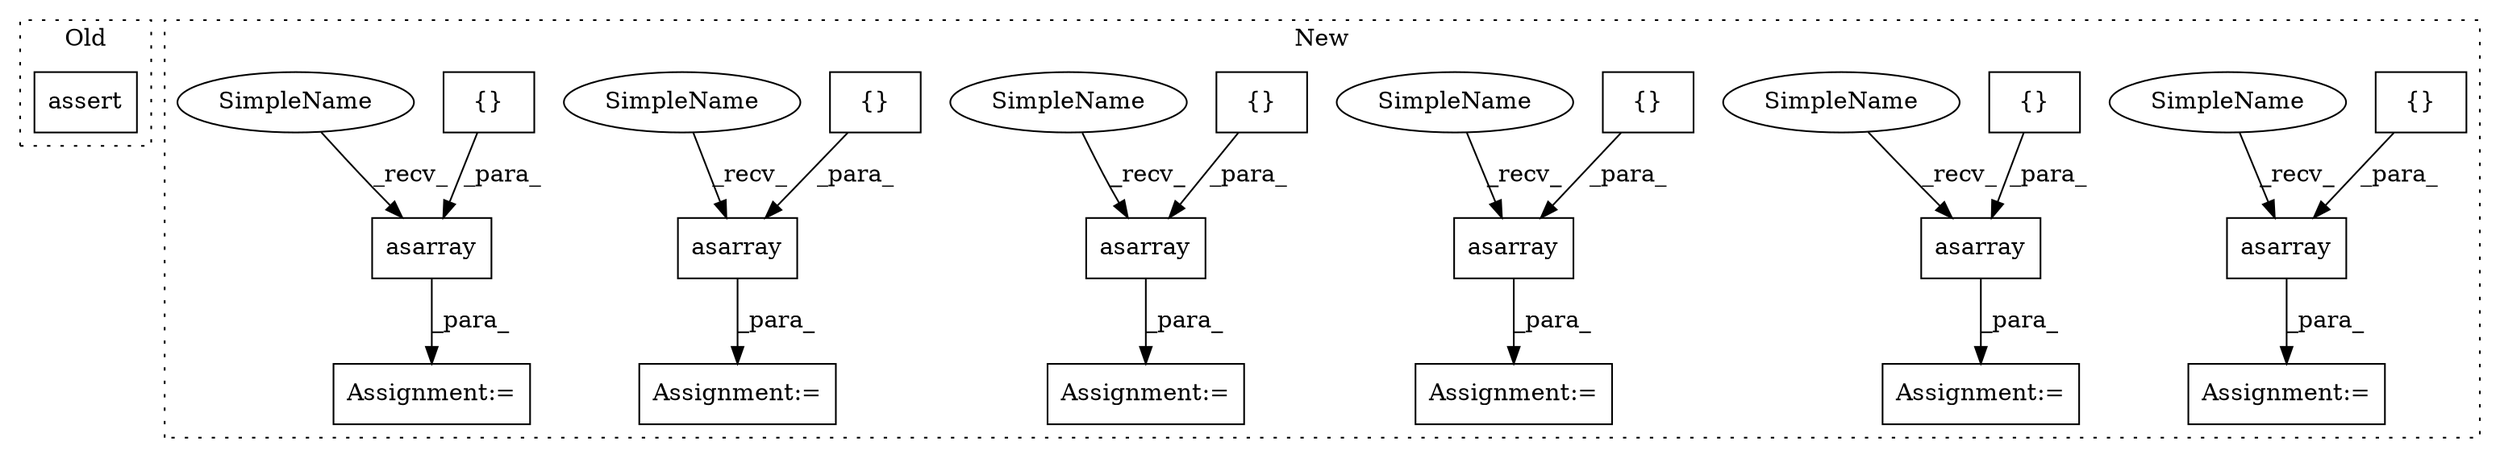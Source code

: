 digraph G {
subgraph cluster0 {
1 [label="assert" a="32" s="5516,5549" l="15,1" shape="box"];
label = "Old";
style="dotted";
}
subgraph cluster1 {
2 [label="asarray" a="32" s="6731,7061" l="8,1" shape="box"];
3 [label="Assignment:=" a="7" s="6724" l="1" shape="box"];
4 [label="asarray" a="32" s="7255,7584" l="8,1" shape="box"];
5 [label="Assignment:=" a="7" s="7248" l="1" shape="box"];
6 [label="{}" a="4" s="6750,7060" l="1,1" shape="box"];
7 [label="asarray" a="32" s="7992,8340" l="8,1" shape="box"];
8 [label="{}" a="4" s="7274,7583" l="1,1" shape="box"];
9 [label="asarray" a="32" s="8534,8857" l="8,1" shape="box"];
10 [label="{}" a="4" s="8011,8339" l="1,1" shape="box"];
11 [label="asarray" a="32" s="6041,6370" l="8,1" shape="box"];
12 [label="{}" a="4" s="8553,8856" l="1,1" shape="box"];
13 [label="asarray" a="32" s="5517,5847" l="8,1" shape="box"];
14 [label="{}" a="4" s="5536,5846" l="1,1" shape="box"];
15 [label="Assignment:=" a="7" s="5510" l="1" shape="box"];
16 [label="{}" a="4" s="6060,6369" l="1,1" shape="box"];
17 [label="Assignment:=" a="7" s="7985" l="1" shape="box"];
18 [label="Assignment:=" a="7" s="6034" l="1" shape="box"];
19 [label="Assignment:=" a="7" s="8527" l="1" shape="box"];
20 [label="SimpleName" a="42" s="8528" l="5" shape="ellipse"];
21 [label="SimpleName" a="42" s="7249" l="5" shape="ellipse"];
22 [label="SimpleName" a="42" s="6725" l="5" shape="ellipse"];
23 [label="SimpleName" a="42" s="7986" l="5" shape="ellipse"];
24 [label="SimpleName" a="42" s="6035" l="5" shape="ellipse"];
25 [label="SimpleName" a="42" s="5511" l="5" shape="ellipse"];
label = "New";
style="dotted";
}
2 -> 3 [label="_para_"];
4 -> 5 [label="_para_"];
6 -> 2 [label="_para_"];
7 -> 17 [label="_para_"];
8 -> 4 [label="_para_"];
9 -> 19 [label="_para_"];
10 -> 7 [label="_para_"];
11 -> 18 [label="_para_"];
12 -> 9 [label="_para_"];
13 -> 15 [label="_para_"];
14 -> 13 [label="_para_"];
16 -> 11 [label="_para_"];
20 -> 9 [label="_recv_"];
21 -> 4 [label="_recv_"];
22 -> 2 [label="_recv_"];
23 -> 7 [label="_recv_"];
24 -> 11 [label="_recv_"];
25 -> 13 [label="_recv_"];
}
